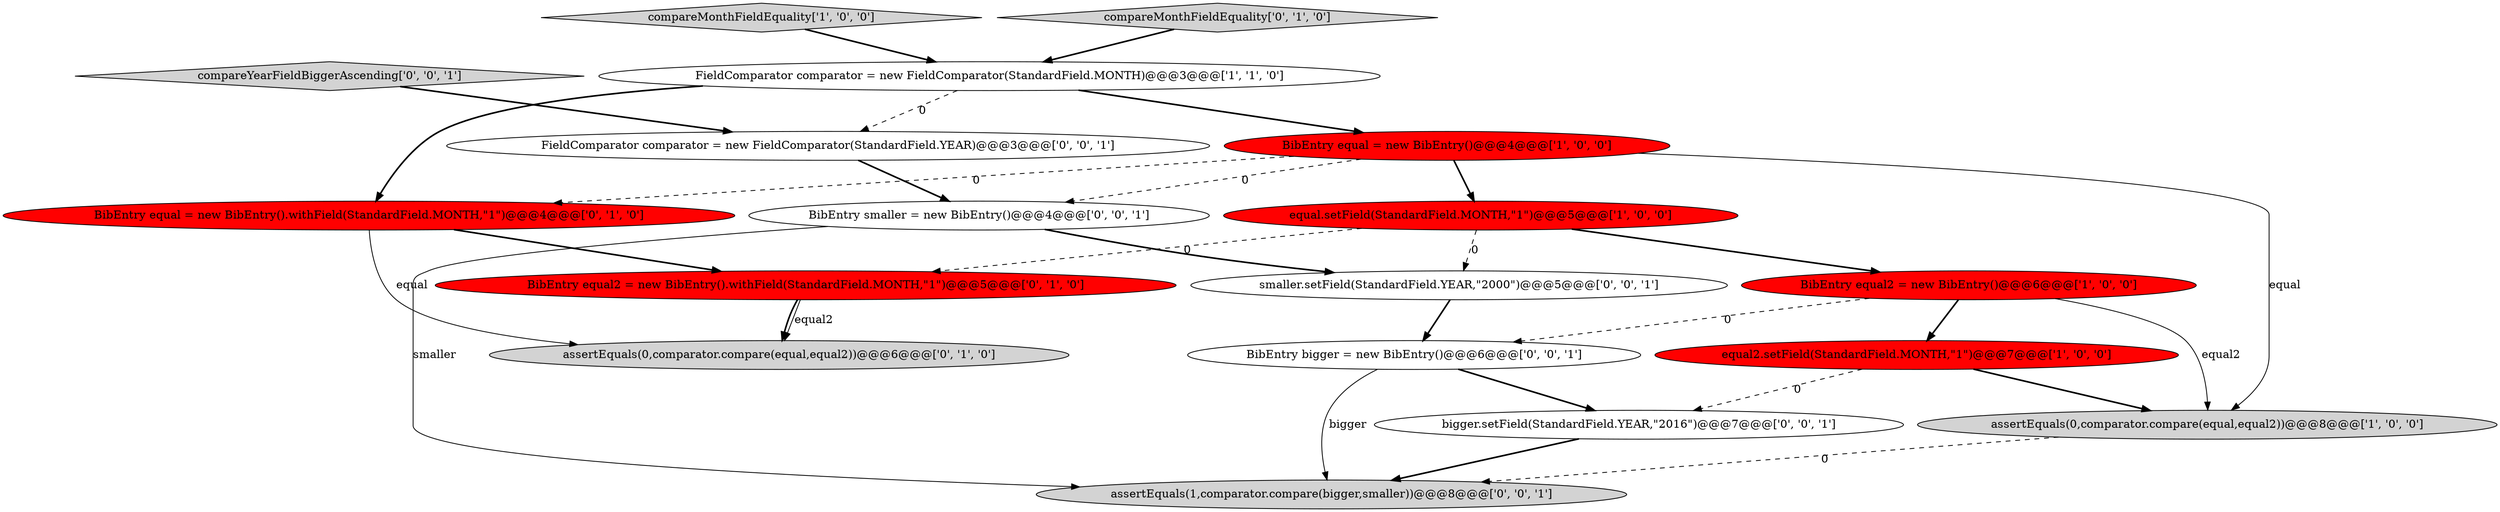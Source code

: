 digraph {
5 [style = filled, label = "equal2.setField(StandardField.MONTH,\"1\")@@@7@@@['1', '0', '0']", fillcolor = red, shape = ellipse image = "AAA1AAABBB1BBB"];
12 [style = filled, label = "BibEntry bigger = new BibEntry()@@@6@@@['0', '0', '1']", fillcolor = white, shape = ellipse image = "AAA0AAABBB3BBB"];
7 [style = filled, label = "BibEntry equal = new BibEntry().withField(StandardField.MONTH,\"1\")@@@4@@@['0', '1', '0']", fillcolor = red, shape = ellipse image = "AAA1AAABBB2BBB"];
13 [style = filled, label = "smaller.setField(StandardField.YEAR,\"2000\")@@@5@@@['0', '0', '1']", fillcolor = white, shape = ellipse image = "AAA0AAABBB3BBB"];
15 [style = filled, label = "compareYearFieldBiggerAscending['0', '0', '1']", fillcolor = lightgray, shape = diamond image = "AAA0AAABBB3BBB"];
16 [style = filled, label = "FieldComparator comparator = new FieldComparator(StandardField.YEAR)@@@3@@@['0', '0', '1']", fillcolor = white, shape = ellipse image = "AAA0AAABBB3BBB"];
14 [style = filled, label = "assertEquals(1,comparator.compare(bigger,smaller))@@@8@@@['0', '0', '1']", fillcolor = lightgray, shape = ellipse image = "AAA0AAABBB3BBB"];
9 [style = filled, label = "BibEntry equal2 = new BibEntry().withField(StandardField.MONTH,\"1\")@@@5@@@['0', '1', '0']", fillcolor = red, shape = ellipse image = "AAA1AAABBB2BBB"];
10 [style = filled, label = "assertEquals(0,comparator.compare(equal,equal2))@@@6@@@['0', '1', '0']", fillcolor = lightgray, shape = ellipse image = "AAA0AAABBB2BBB"];
6 [style = filled, label = "compareMonthFieldEquality['1', '0', '0']", fillcolor = lightgray, shape = diamond image = "AAA0AAABBB1BBB"];
17 [style = filled, label = "bigger.setField(StandardField.YEAR,\"2016\")@@@7@@@['0', '0', '1']", fillcolor = white, shape = ellipse image = "AAA0AAABBB3BBB"];
2 [style = filled, label = "equal.setField(StandardField.MONTH,\"1\")@@@5@@@['1', '0', '0']", fillcolor = red, shape = ellipse image = "AAA1AAABBB1BBB"];
0 [style = filled, label = "assertEquals(0,comparator.compare(equal,equal2))@@@8@@@['1', '0', '0']", fillcolor = lightgray, shape = ellipse image = "AAA0AAABBB1BBB"];
11 [style = filled, label = "BibEntry smaller = new BibEntry()@@@4@@@['0', '0', '1']", fillcolor = white, shape = ellipse image = "AAA0AAABBB3BBB"];
3 [style = filled, label = "FieldComparator comparator = new FieldComparator(StandardField.MONTH)@@@3@@@['1', '1', '0']", fillcolor = white, shape = ellipse image = "AAA0AAABBB1BBB"];
8 [style = filled, label = "compareMonthFieldEquality['0', '1', '0']", fillcolor = lightgray, shape = diamond image = "AAA0AAABBB2BBB"];
4 [style = filled, label = "BibEntry equal = new BibEntry()@@@4@@@['1', '0', '0']", fillcolor = red, shape = ellipse image = "AAA1AAABBB1BBB"];
1 [style = filled, label = "BibEntry equal2 = new BibEntry()@@@6@@@['1', '0', '0']", fillcolor = red, shape = ellipse image = "AAA1AAABBB1BBB"];
1->5 [style = bold, label=""];
6->3 [style = bold, label=""];
16->11 [style = bold, label=""];
2->1 [style = bold, label=""];
12->17 [style = bold, label=""];
8->3 [style = bold, label=""];
4->2 [style = bold, label=""];
12->14 [style = solid, label="bigger"];
9->10 [style = bold, label=""];
15->16 [style = bold, label=""];
3->4 [style = bold, label=""];
9->10 [style = solid, label="equal2"];
1->0 [style = solid, label="equal2"];
7->9 [style = bold, label=""];
0->14 [style = dashed, label="0"];
1->12 [style = dashed, label="0"];
13->12 [style = bold, label=""];
5->17 [style = dashed, label="0"];
7->10 [style = solid, label="equal"];
5->0 [style = bold, label=""];
3->7 [style = bold, label=""];
17->14 [style = bold, label=""];
4->7 [style = dashed, label="0"];
2->9 [style = dashed, label="0"];
2->13 [style = dashed, label="0"];
11->13 [style = bold, label=""];
4->0 [style = solid, label="equal"];
4->11 [style = dashed, label="0"];
3->16 [style = dashed, label="0"];
11->14 [style = solid, label="smaller"];
}
